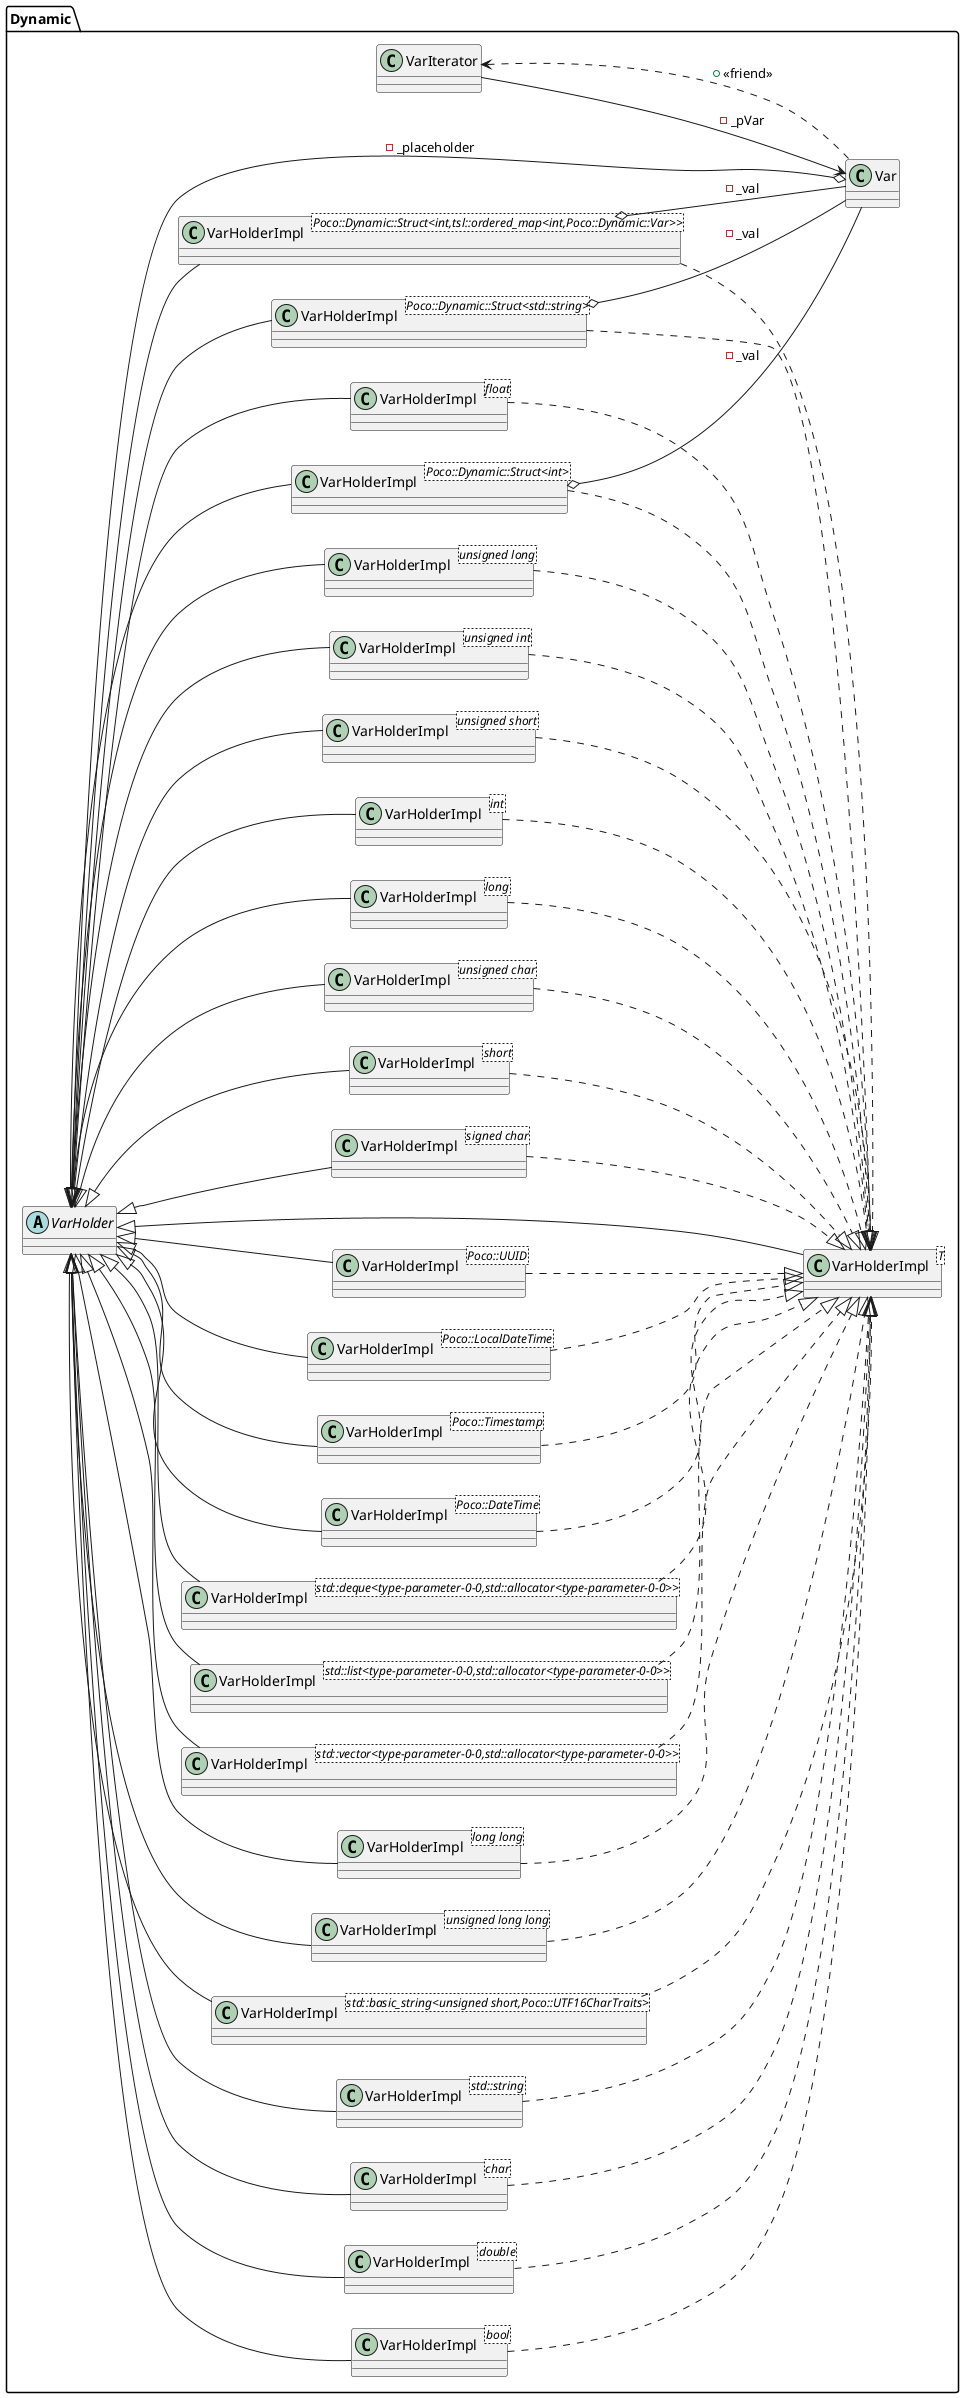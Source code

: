 @startuml
left to right direction
package [Dynamic] as C_0002281307121949168090 {
abstract "VarHolder" as C_0000820091630223006238
abstract C_0000820091630223006238 [[https://github.com/pocoproject/poco/blob/c7f7b8a298bcbf92d686ddbb0a3f691e449cf95e/Foundation/include/Poco/Dynamic/VarHolder.h#L104{VarHolder}]] {
}
class "VarHolderImpl<T>" as C_0001112867090784569162
class C_0001112867090784569162 [[https://github.com/pocoproject/poco/blob/c7f7b8a298bcbf92d686ddbb0a3f691e449cf95e/Foundation/include/Poco/Dynamic/VarHolder.h#L705{VarHolderImpl}]] {
}
class "VarHolderImpl<signed char>" as C_0002149165824584484566
class C_0002149165824584484566 [[https://github.com/pocoproject/poco/blob/c7f7b8a298bcbf92d686ddbb0a3f691e449cf95e/Foundation/include/Poco/Dynamic/VarHolder.h#L759{VarHolderImpl}]] {
}
class "VarHolderImpl<short>" as C_0000198808093629002393
class C_0000198808093629002393 [[https://github.com/pocoproject/poco/blob/c7f7b8a298bcbf92d686ddbb0a3f691e449cf95e/Foundation/include/Poco/Dynamic/VarHolder.h#L915{VarHolderImpl}]] {
}
class "VarHolderImpl<int>" as C_0000976768452323437983
class C_0000976768452323437983 [[https://github.com/pocoproject/poco/blob/c7f7b8a298bcbf92d686ddbb0a3f691e449cf95e/Foundation/include/Poco/Dynamic/VarHolder.h#L1068{VarHolderImpl}]] {
}
class "VarHolderImpl<long>" as C_0001804431617899042426
class C_0001804431617899042426 [[https://github.com/pocoproject/poco/blob/c7f7b8a298bcbf92d686ddbb0a3f691e449cf95e/Foundation/include/Poco/Dynamic/VarHolder.h#L1220{VarHolderImpl}]] {
}
class "VarHolderImpl<unsigned char>" as C_0001832009513687525374
class C_0001832009513687525374 [[https://github.com/pocoproject/poco/blob/c7f7b8a298bcbf92d686ddbb0a3f691e449cf95e/Foundation/include/Poco/Dynamic/VarHolder.h#L1387{VarHolderImpl}]] {
}
class "VarHolderImpl<unsigned short>" as C_0000572186414558919480
class C_0000572186414558919480 [[https://github.com/pocoproject/poco/blob/c7f7b8a298bcbf92d686ddbb0a3f691e449cf95e/Foundation/include/Poco/Dynamic/VarHolder.h#L1539{VarHolderImpl}]] {
}
class "VarHolderImpl<unsigned int>" as C_0000166253842255815357
class C_0000166253842255815357 [[https://github.com/pocoproject/poco/blob/c7f7b8a298bcbf92d686ddbb0a3f691e449cf95e/Foundation/include/Poco/Dynamic/VarHolder.h#L1691{VarHolderImpl}]] {
}
class "VarHolderImpl<unsigned long>" as C_0001459401574844645109
class C_0001459401574844645109 [[https://github.com/pocoproject/poco/blob/c7f7b8a298bcbf92d686ddbb0a3f691e449cf95e/Foundation/include/Poco/Dynamic/VarHolder.h#L1843{VarHolderImpl}]] {
}
class "VarHolderImpl<bool>" as C_0000599279109574326060
class C_0000599279109574326060 [[https://github.com/pocoproject/poco/blob/c7f7b8a298bcbf92d686ddbb0a3f691e449cf95e/Foundation/include/Poco/Dynamic/VarHolder.h#L2016{VarHolderImpl}]] {
}
class "VarHolderImpl<float>" as C_0000384619052225252533
class C_0000384619052225252533 [[https://github.com/pocoproject/poco/blob/c7f7b8a298bcbf92d686ddbb0a3f691e449cf95e/Foundation/include/Poco/Dynamic/VarHolder.h#L2166{VarHolderImpl}]] {
}
class "VarHolderImpl<double>" as C_0002242257052791493112
class C_0002242257052791493112 [[https://github.com/pocoproject/poco/blob/c7f7b8a298bcbf92d686ddbb0a3f691e449cf95e/Foundation/include/Poco/Dynamic/VarHolder.h#L2319{VarHolderImpl}]] {
}
class "VarHolderImpl<char>" as C_0001942181379759217898
class C_0001942181379759217898 [[https://github.com/pocoproject/poco/blob/c7f7b8a298bcbf92d686ddbb0a3f691e449cf95e/Foundation/include/Poco/Dynamic/VarHolder.h#L2478{VarHolderImpl}]] {
}
class "VarHolderImpl<std::string>" as C_0002291903337356664508
class C_0002291903337356664508 [[https://github.com/pocoproject/poco/blob/c7f7b8a298bcbf92d686ddbb0a3f691e449cf95e/Foundation/include/Poco/Dynamic/VarHolder.h#L2628{VarHolderImpl}]] {
}
class "VarHolderImpl<std::basic_string<unsigned short,Poco::UTF16CharTraits>>" as C_0001280441251658550342
class C_0001280441251658550342 [[https://github.com/pocoproject/poco/blob/c7f7b8a298bcbf92d686ddbb0a3f691e449cf95e/Foundation/include/Poco/Dynamic/VarHolder.h#L2825{VarHolderImpl}]] {
}
class "VarHolderImpl<long long>" as C_0001646173285346905617
class C_0001646173285346905617 [[https://github.com/pocoproject/poco/blob/c7f7b8a298bcbf92d686ddbb0a3f691e449cf95e/Foundation/include/Poco/Dynamic/VarHolder.h#L3309{VarHolderImpl}]] {
}
class "VarHolderImpl<unsigned long long>" as C_0001583654034047392858
class C_0001583654034047392858 [[https://github.com/pocoproject/poco/blob/c7f7b8a298bcbf92d686ddbb0a3f691e449cf95e/Foundation/include/Poco/Dynamic/VarHolder.h#L3457{VarHolderImpl}]] {
}
class "VarHolderImpl<std::vector<type-parameter-0-0,std::allocator<type-parameter-0-0>>>" as C_0002133497947762084276
class C_0002133497947762084276 [[https://github.com/pocoproject/poco/blob/c7f7b8a298bcbf92d686ddbb0a3f691e449cf95e/Foundation/include/Poco/Dynamic/VarHolder.h#L3608{VarHolderImpl}]] {
}
class "VarHolderImpl<std::list<type-parameter-0-0,std::allocator<type-parameter-0-0>>>" as C_0000249766987467623805
class C_0000249766987467623805 [[https://github.com/pocoproject/poco/blob/c7f7b8a298bcbf92d686ddbb0a3f691e449cf95e/Foundation/include/Poco/Dynamic/VarHolder.h#L3673{VarHolderImpl}]] {
}
class "VarHolderImpl<std::deque<type-parameter-0-0,std::allocator<type-parameter-0-0>>>" as C_0000781520838380739124
class C_0000781520838380739124 [[https://github.com/pocoproject/poco/blob/c7f7b8a298bcbf92d686ddbb0a3f691e449cf95e/Foundation/include/Poco/Dynamic/VarHolder.h#L3748{VarHolderImpl}]] {
}
class "VarHolderImpl<Poco::DateTime>" as C_0000699000175415913074
class C_0000699000175415913074 [[https://github.com/pocoproject/poco/blob/c7f7b8a298bcbf92d686ddbb0a3f691e449cf95e/Foundation/include/Poco/Dynamic/VarHolder.h#L3813{VarHolderImpl}]] {
}
class "VarHolderImpl<Poco::LocalDateTime>" as C_0001850771625416044357
class C_0001850771625416044357 [[https://github.com/pocoproject/poco/blob/c7f7b8a298bcbf92d686ddbb0a3f691e449cf95e/Foundation/include/Poco/Dynamic/VarHolder.h#L3963{VarHolderImpl}]] {
}
class "VarHolderImpl<Poco::Timestamp>" as C_0001458511670125196521
class C_0001458511670125196521 [[https://github.com/pocoproject/poco/blob/c7f7b8a298bcbf92d686ddbb0a3f691e449cf95e/Foundation/include/Poco/Dynamic/VarHolder.h#L4098{VarHolderImpl}]] {
}
class "VarHolderImpl<Poco::UUID>" as C_0001286239480653274581
class C_0001286239480653274581 [[https://github.com/pocoproject/poco/blob/c7f7b8a298bcbf92d686ddbb0a3f691e449cf95e/Foundation/include/Poco/Dynamic/VarHolder.h#L4233{VarHolderImpl}]] {
}
class "VarIterator" as C_0002237184725500898553
class C_0002237184725500898553 [[https://github.com/pocoproject/poco/blob/c7f7b8a298bcbf92d686ddbb0a3f691e449cf95e/Foundation/include/Poco/Dynamic/VarIterator.h#L33{VarIterator}]] {
}
class "Var" as C_0001827593751126946500
class C_0001827593751126946500 [[https://github.com/pocoproject/poco/blob/c7f7b8a298bcbf92d686ddbb0a3f691e449cf95e/Foundation/include/Poco/Dynamic/Var.h#L41{Var}]] {
}
class "VarHolderImpl<Poco::Dynamic::Struct<std::string>>" as C_0001079370368307575613
class C_0001079370368307575613 [[https://github.com/pocoproject/poco/blob/c7f7b8a298bcbf92d686ddbb0a3f691e449cf95e/Foundation/include/Poco/Dynamic/Struct.h#L252{VarHolderImpl}]] {
}
class "VarHolderImpl<Poco::Dynamic::Struct<int>>" as C_0002033788483863182904
class C_0002033788483863182904 [[https://github.com/pocoproject/poco/blob/c7f7b8a298bcbf92d686ddbb0a3f691e449cf95e/Foundation/include/Poco/Dynamic/Struct.h#L438{VarHolderImpl}]] {
}
class "VarHolderImpl<Poco::Dynamic::Struct<int,tsl::ordered_map<int,Poco::Dynamic::Var>>>" as C_0002153171854526901050
class C_0002153171854526901050 [[https://github.com/pocoproject/poco/blob/c7f7b8a298bcbf92d686ddbb0a3f691e449cf95e/Foundation/include/Poco/Dynamic/Struct.h#L810{VarHolderImpl}]] {
}
}
C_0000820091630223006238 <|-- C_0001112867090784569162
C_0002149165824584484566 ..|> C_0001112867090784569162
C_0000820091630223006238 <|-- C_0002149165824584484566
C_0000198808093629002393 ..|> C_0001112867090784569162
C_0000820091630223006238 <|-- C_0000198808093629002393
C_0000976768452323437983 ..|> C_0001112867090784569162
C_0000820091630223006238 <|-- C_0000976768452323437983
C_0001804431617899042426 ..|> C_0001112867090784569162
C_0000820091630223006238 <|-- C_0001804431617899042426
C_0001832009513687525374 ..|> C_0001112867090784569162
C_0000820091630223006238 <|-- C_0001832009513687525374
C_0000572186414558919480 ..|> C_0001112867090784569162
C_0000820091630223006238 <|-- C_0000572186414558919480
C_0000166253842255815357 ..|> C_0001112867090784569162
C_0000820091630223006238 <|-- C_0000166253842255815357
C_0001459401574844645109 ..|> C_0001112867090784569162
C_0000820091630223006238 <|-- C_0001459401574844645109
C_0000599279109574326060 ..|> C_0001112867090784569162
C_0000820091630223006238 <|-- C_0000599279109574326060
C_0000384619052225252533 ..|> C_0001112867090784569162
C_0000820091630223006238 <|-- C_0000384619052225252533
C_0002242257052791493112 ..|> C_0001112867090784569162
C_0000820091630223006238 <|-- C_0002242257052791493112
C_0001942181379759217898 ..|> C_0001112867090784569162
C_0000820091630223006238 <|-- C_0001942181379759217898
C_0002291903337356664508 ..|> C_0001112867090784569162
C_0000820091630223006238 <|-- C_0002291903337356664508
C_0001280441251658550342 ..|> C_0001112867090784569162
C_0000820091630223006238 <|-- C_0001280441251658550342
C_0001646173285346905617 ..|> C_0001112867090784569162
C_0000820091630223006238 <|-- C_0001646173285346905617
C_0001583654034047392858 ..|> C_0001112867090784569162
C_0000820091630223006238 <|-- C_0001583654034047392858
C_0002133497947762084276 ..|> C_0001112867090784569162
C_0000820091630223006238 <|-- C_0002133497947762084276
C_0000249766987467623805 ..|> C_0001112867090784569162
C_0000820091630223006238 <|-- C_0000249766987467623805
C_0000781520838380739124 ..|> C_0001112867090784569162
C_0000820091630223006238 <|-- C_0000781520838380739124
C_0000699000175415913074 ..|> C_0001112867090784569162
C_0000820091630223006238 <|-- C_0000699000175415913074
C_0001850771625416044357 ..|> C_0001112867090784569162
C_0000820091630223006238 <|-- C_0001850771625416044357
C_0001458511670125196521 ..|> C_0001112867090784569162
C_0000820091630223006238 <|-- C_0001458511670125196521
C_0001286239480653274581 ..|> C_0001112867090784569162
C_0000820091630223006238 <|-- C_0001286239480653274581
C_0002237184725500898553 --> C_0001827593751126946500 : -_pVar
C_0002237184725500898553 <.. C_0001827593751126946500 : +<<friend>>
C_0001827593751126946500 o-- C_0000820091630223006238 : -_placeholder
C_0001079370368307575613 o-- C_0001827593751126946500 : -_val
C_0001079370368307575613 ..|> C_0001112867090784569162
C_0000820091630223006238 <|-- C_0001079370368307575613
C_0002033788483863182904 o-- C_0001827593751126946500 : -_val
C_0002033788483863182904 ..|> C_0001112867090784569162
C_0000820091630223006238 <|-- C_0002033788483863182904
C_0002153171854526901050 o-- C_0001827593751126946500 : -_val
C_0002153171854526901050 ..|> C_0001112867090784569162
C_0000820091630223006238 <|-- C_0002153171854526901050
@enduml
